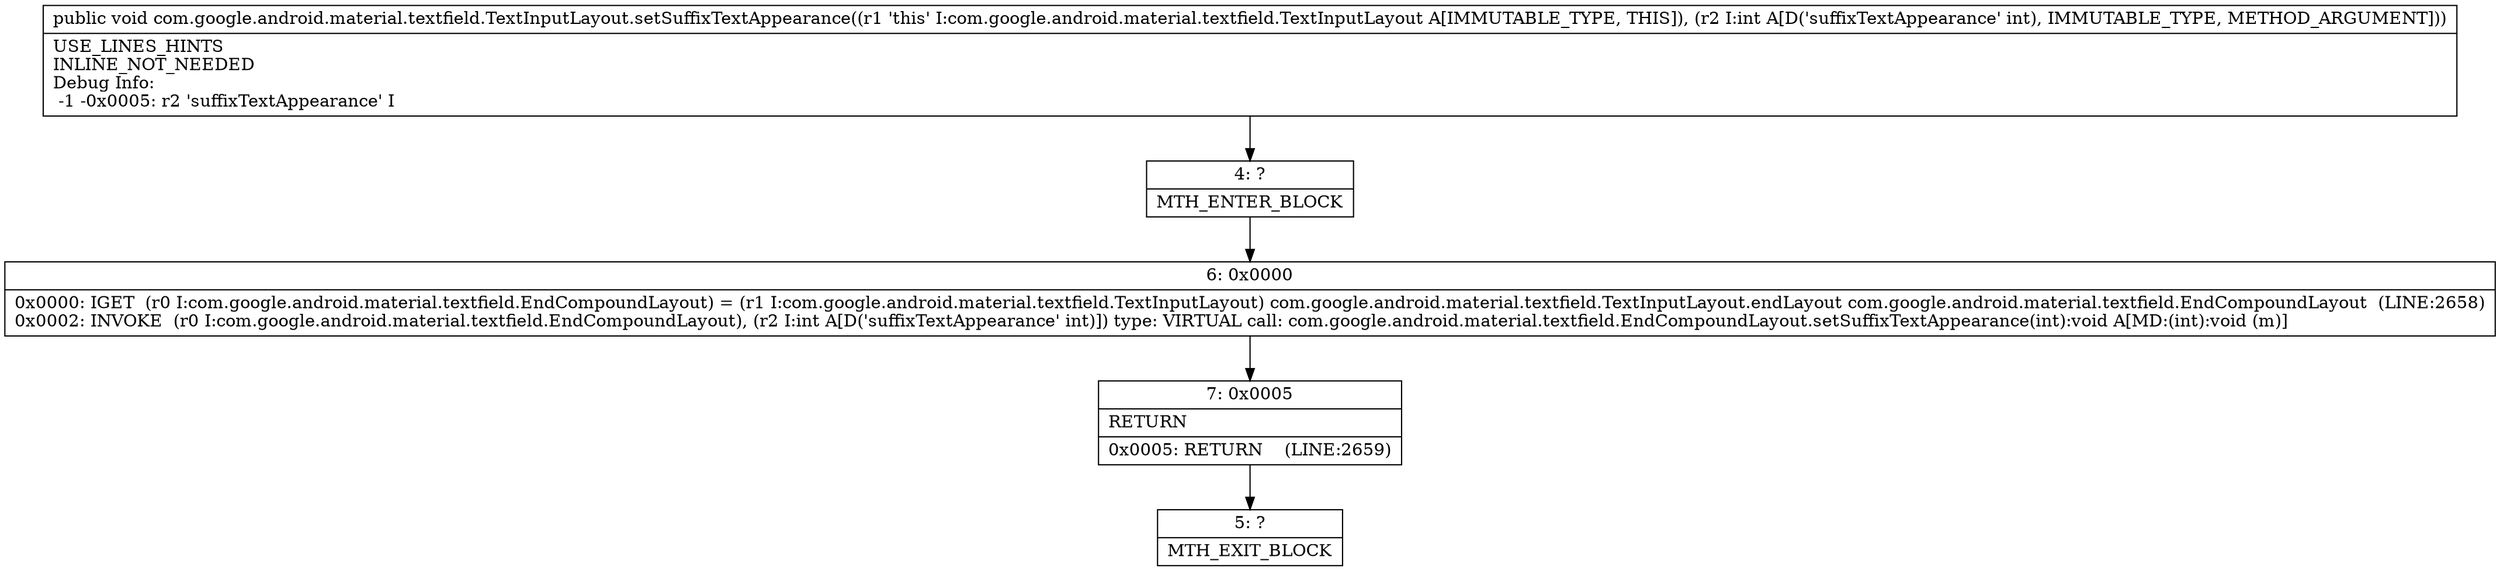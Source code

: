 digraph "CFG forcom.google.android.material.textfield.TextInputLayout.setSuffixTextAppearance(I)V" {
Node_4 [shape=record,label="{4\:\ ?|MTH_ENTER_BLOCK\l}"];
Node_6 [shape=record,label="{6\:\ 0x0000|0x0000: IGET  (r0 I:com.google.android.material.textfield.EndCompoundLayout) = (r1 I:com.google.android.material.textfield.TextInputLayout) com.google.android.material.textfield.TextInputLayout.endLayout com.google.android.material.textfield.EndCompoundLayout  (LINE:2658)\l0x0002: INVOKE  (r0 I:com.google.android.material.textfield.EndCompoundLayout), (r2 I:int A[D('suffixTextAppearance' int)]) type: VIRTUAL call: com.google.android.material.textfield.EndCompoundLayout.setSuffixTextAppearance(int):void A[MD:(int):void (m)]\l}"];
Node_7 [shape=record,label="{7\:\ 0x0005|RETURN\l|0x0005: RETURN    (LINE:2659)\l}"];
Node_5 [shape=record,label="{5\:\ ?|MTH_EXIT_BLOCK\l}"];
MethodNode[shape=record,label="{public void com.google.android.material.textfield.TextInputLayout.setSuffixTextAppearance((r1 'this' I:com.google.android.material.textfield.TextInputLayout A[IMMUTABLE_TYPE, THIS]), (r2 I:int A[D('suffixTextAppearance' int), IMMUTABLE_TYPE, METHOD_ARGUMENT]))  | USE_LINES_HINTS\lINLINE_NOT_NEEDED\lDebug Info:\l  \-1 \-0x0005: r2 'suffixTextAppearance' I\l}"];
MethodNode -> Node_4;Node_4 -> Node_6;
Node_6 -> Node_7;
Node_7 -> Node_5;
}


